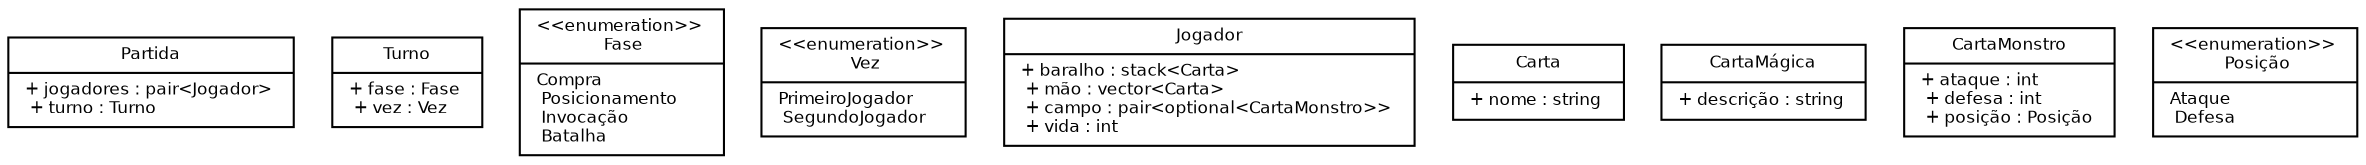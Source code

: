 digraph G {
	fontname = "Bitstream Vera Sans"
  fontsize = 8
  splines = "ortho"

  node [
    fontname = "Bitstream Vera Sans"
    fontsize = 8
    shape = "record"
  ]

  edge [
    fontname = "Bitstream Vera Sans"
    fontsize = 8
  ]

	// Classes  
  Partida [
  	label = "{ Partida
      |
      + jogadores : pair\<Jogador\> \l
      + turno : Turno \l
    }"
  ]
  
  Turno [
    label = "{ Turno
      |
      + fase : Fase \l
      + vez : Vez \l
    }"
  ]
  
  Fase [
    label = "{ \<\<enumeration\>\> \l Fase
      |
      Compra \l
      Posicionamento \l
      Invocação \l
      Batalha \l
    }"
  ]
  
  Vez [
    label = "{ \<\<enumeration\>\> \l Vez
      |
      PrimeiroJogador \l
      SegundoJogador \l
    }"
  ]

  Jogador [
  	label = "{ Jogador
      |
      + baralho : stack\<Carta\> \l
      + mão : vector\<Carta\> \l
      + campo : pair\<optional\<CartaMonstro\>\> \l
      + vida : int \l
    }"
  ]
  
  Carta [
    label = "{ Carta
      |
      + nome : string \l
    }"
  ]
  
  CartaMágica [
    label = "{ CartaMágica
      |
      + descrição : string \l
    }"
  ]
  
  CartaMonstro [
    label = "{ CartaMonstro
      |
      + ataque : int \l
      + defesa : int \l
      + posição : Posição \l
    }"
  ]
  
  Posição [
    label = "{ \<\<enumeration\>\> \l Posição
      |
      Ataque \l
      Defesa \l
    }"
  ]
}
